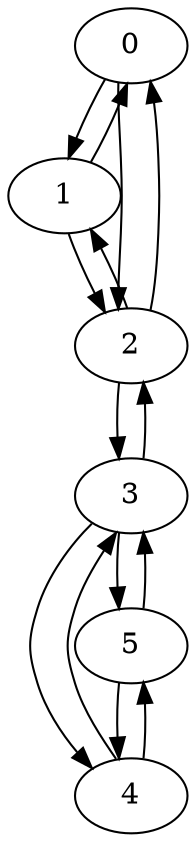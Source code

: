 # This is an example from Andreas Krause's SFO toolbox
#    0.00000   1.00000   1.20000   0.00000   0.00000   0.00000
#    1.30000   0.00000   1.40000   0.00000   0.00000   0.00000
#    1.50000   1.60000   0.00000   1.70000   0.00000   0.00000
#    0.00000   0.00000   1.80000   0.00000   1.90000   2.00000
#    0.00000   0.00000   0.00000   2.10000   0.00000   2.20000
#    0.00000   0.00000   0.00000   2.30000   2.40000   0.00000

digraph G {
  0 1 2 3 4 5;
  0 -> 1 [weight=1.0];
  0 -> 2 [weight=1.2];
  1 -> 0 [weight=1.3];
  1 -> 2 [weight=1.4];
  2 -> 0 [weight=1.5];
  2 -> 1 [weight=1.6];
  2 -> 3 [weight=1.7];
  3 -> 2 [weight=1.8];
  3 -> 4 [weight=1.9];
  3 -> 5 [weight=2.0];
  4 -> 3 [weight=2.1];
  4 -> 5 [weight=2.2];
  5 -> 3 [weight=2.3];
  5 -> 4 [weight=2.4];
}
